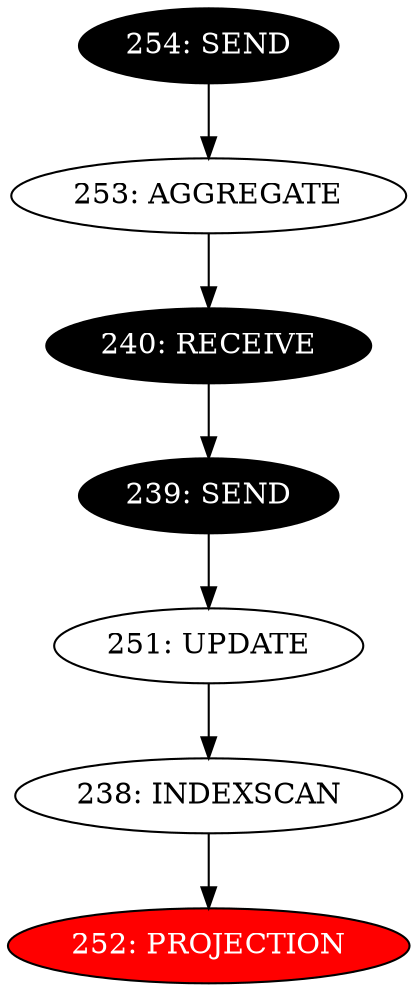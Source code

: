 digraph name {
238 [label="238: INDEXSCAN" ];
238 -> 252;
252 [label="252: PROJECTION" fontcolor="white" style="filled" fillcolor="red"];
251 [label="251: UPDATE" ];
251 -> 238;
239 [label="239: SEND" fontcolor="white" style="filled" fillcolor="black"];
239 -> 251;
240 [label="240: RECEIVE" fontcolor="white" style="filled" fillcolor="black"];
240 -> 239;
253 [label="253: AGGREGATE" ];
253 -> 240;
254 [label="254: SEND" fontcolor="white" style="filled" fillcolor="black"];
254 -> 253;

}

